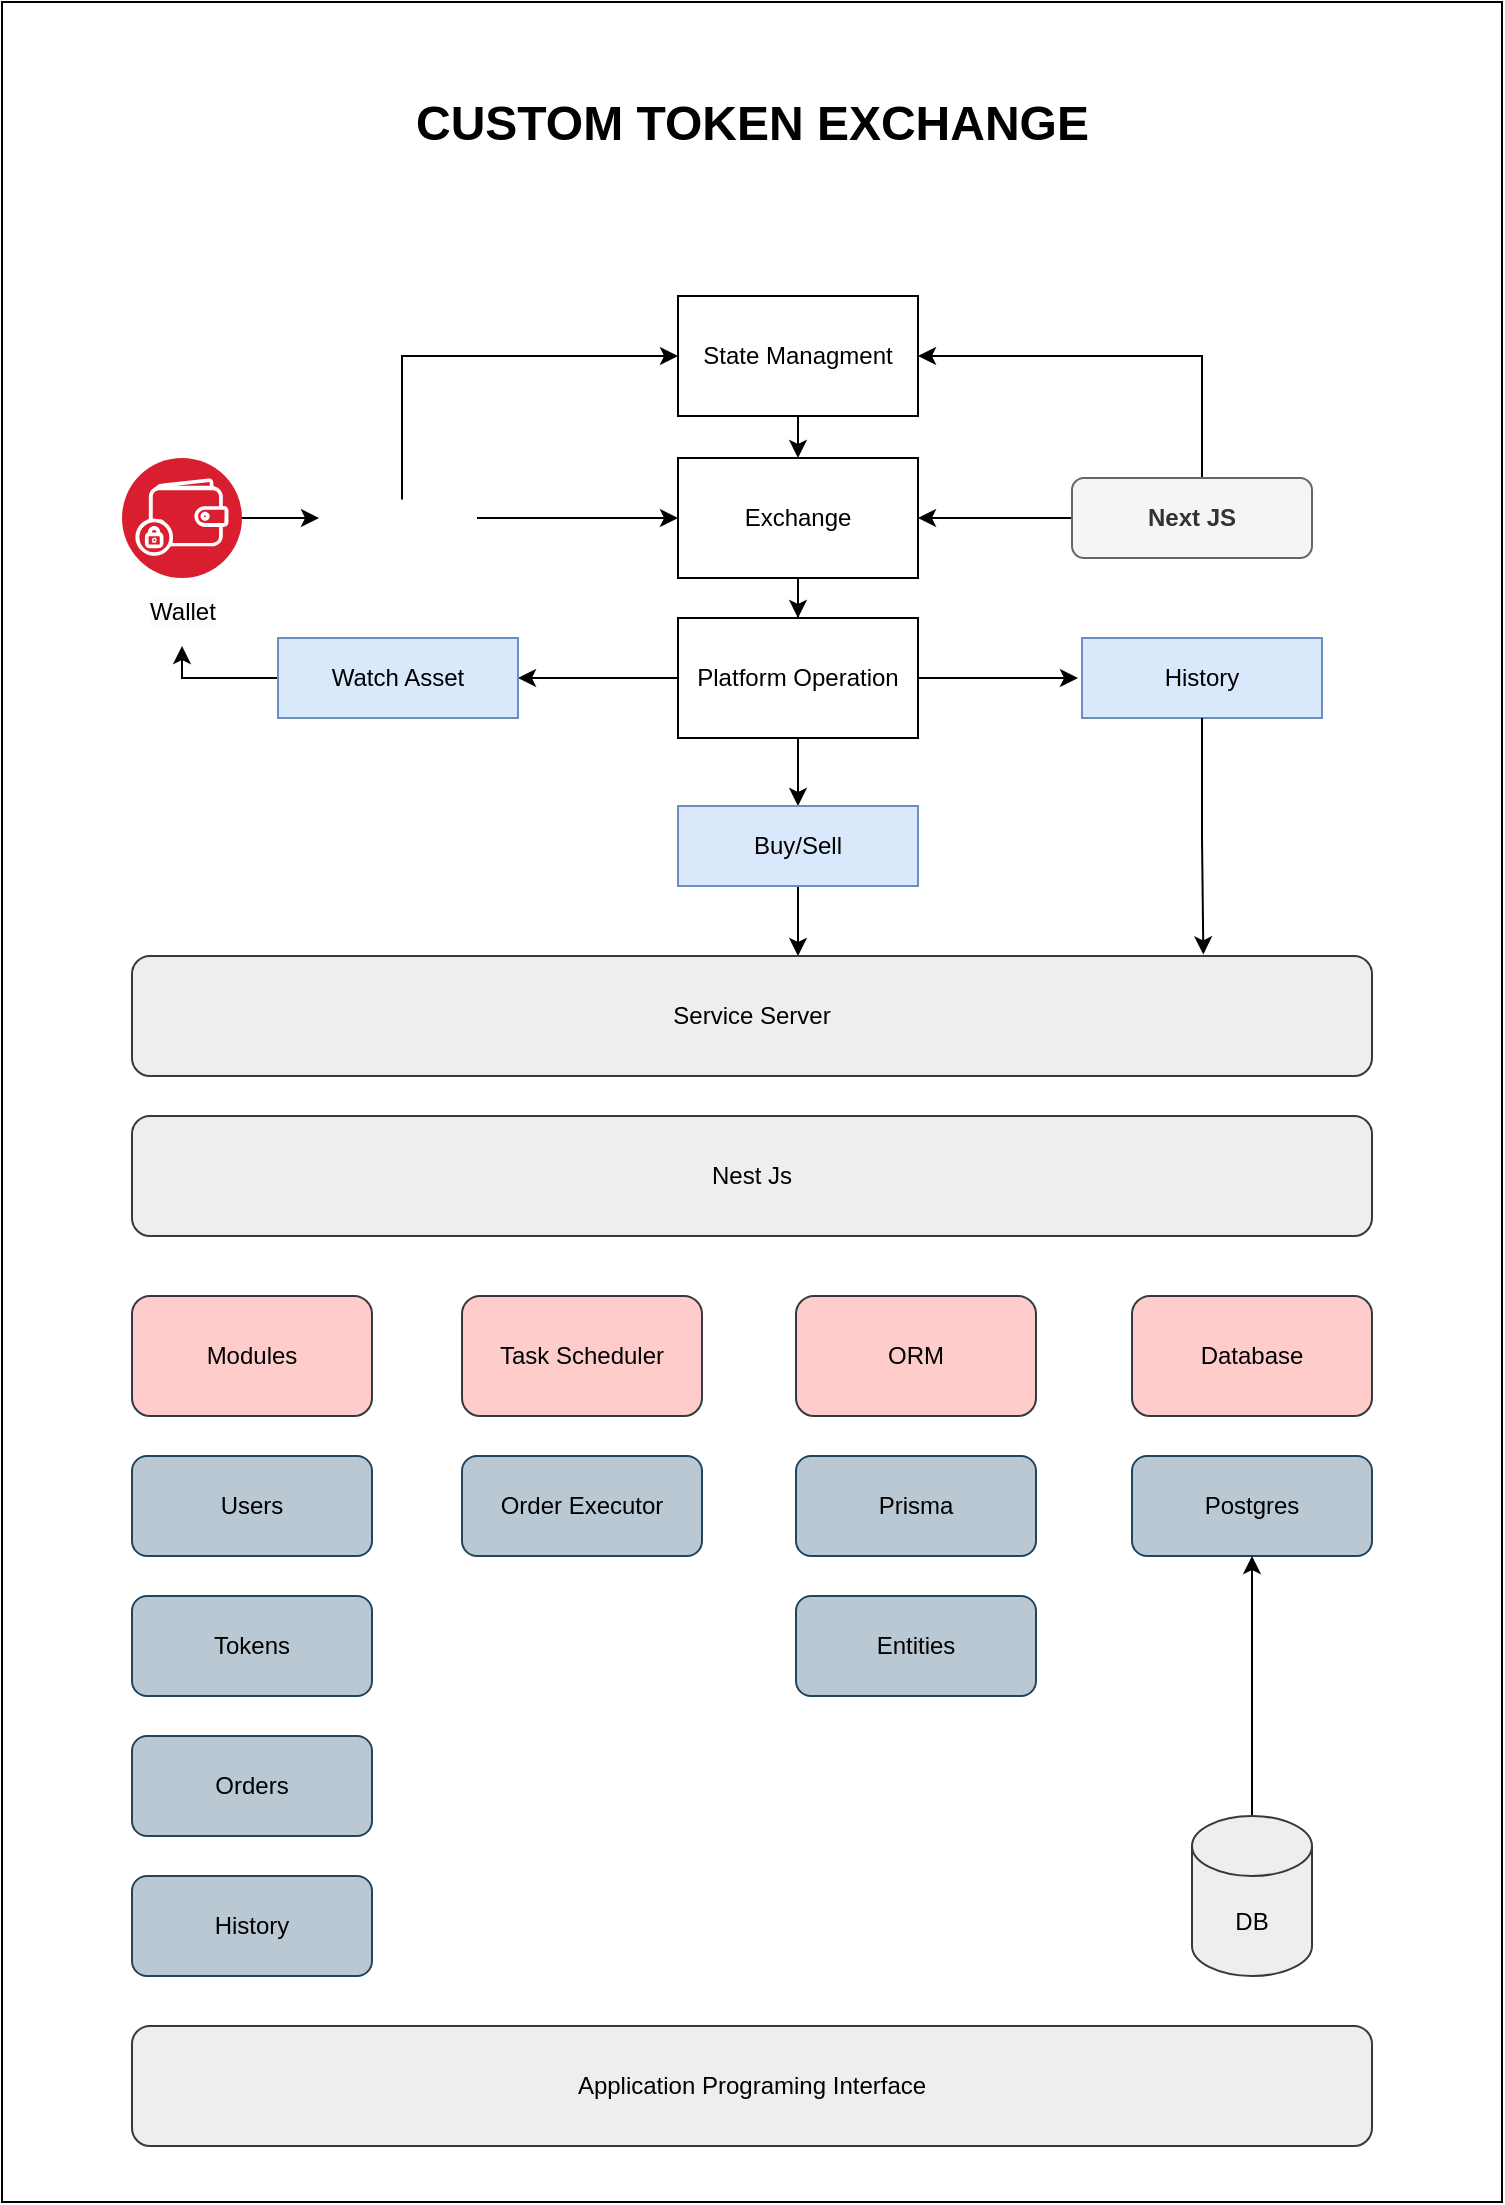 <mxfile version="24.7.17">
  <diagram name="Page-1" id="4DHFi4yc1U27s_IXjOMK">
    <mxGraphModel dx="2785" dy="-825" grid="1" gridSize="10" guides="1" tooltips="1" connect="1" arrows="1" fold="1" page="1" pageScale="1" pageWidth="850" pageHeight="1100" math="0" shadow="0">
      <root>
        <mxCell id="0" />
        <mxCell id="1" parent="0" />
        <mxCell id="IxbIi8sT8XrTpdJx3G0z-127" value="" style="rounded=0;whiteSpace=wrap;html=1;" vertex="1" parent="1">
          <mxGeometry x="50" y="2200" width="750" height="1100" as="geometry" />
        </mxCell>
        <mxCell id="IxbIi8sT8XrTpdJx3G0z-93" value="" style="edgeStyle=orthogonalEdgeStyle;rounded=0;orthogonalLoop=1;jettySize=auto;html=1;" edge="1" parent="1" source="IxbIi8sT8XrTpdJx3G0z-78" target="IxbIi8sT8XrTpdJx3G0z-92">
          <mxGeometry relative="1" as="geometry" />
        </mxCell>
        <mxCell id="IxbIi8sT8XrTpdJx3G0z-78" value="Exchange" style="rounded=0;whiteSpace=wrap;html=1;" vertex="1" parent="1">
          <mxGeometry x="388" y="2428" width="120" height="60" as="geometry" />
        </mxCell>
        <mxCell id="IxbIi8sT8XrTpdJx3G0z-80" value="" style="edgeStyle=orthogonalEdgeStyle;rounded=0;orthogonalLoop=1;jettySize=auto;html=1;" edge="1" parent="1" source="IxbIi8sT8XrTpdJx3G0z-82" target="IxbIi8sT8XrTpdJx3G0z-78">
          <mxGeometry relative="1" as="geometry" />
        </mxCell>
        <mxCell id="IxbIi8sT8XrTpdJx3G0z-79" value="&lt;span style=&quot;color: rgb(0, 0, 0); text-wrap: wrap; background-color: rgb(251, 251, 251);&quot;&gt;Wallet&lt;/span&gt;" style="image;aspect=fixed;perimeter=ellipsePerimeter;html=1;align=center;shadow=0;dashed=0;fontColor=#4277BB;labelBackgroundColor=default;fontSize=12;spacingTop=3;image=img/lib/ibm/blockchain/wallet.svg;" vertex="1" parent="1">
          <mxGeometry x="110" y="2428" width="60" height="60" as="geometry" />
        </mxCell>
        <mxCell id="IxbIi8sT8XrTpdJx3G0z-83" value="" style="edgeStyle=orthogonalEdgeStyle;rounded=0;orthogonalLoop=1;jettySize=auto;html=1;" edge="1" parent="1" source="IxbIi8sT8XrTpdJx3G0z-79" target="IxbIi8sT8XrTpdJx3G0z-82">
          <mxGeometry relative="1" as="geometry">
            <mxPoint x="170" y="2458" as="sourcePoint" />
            <mxPoint x="388" y="2458" as="targetPoint" />
          </mxGeometry>
        </mxCell>
        <mxCell id="IxbIi8sT8XrTpdJx3G0z-123" style="edgeStyle=orthogonalEdgeStyle;rounded=0;orthogonalLoop=1;jettySize=auto;html=1;entryX=0;entryY=0.5;entryDx=0;entryDy=0;" edge="1" parent="1" source="IxbIi8sT8XrTpdJx3G0z-82" target="IxbIi8sT8XrTpdJx3G0z-88">
          <mxGeometry relative="1" as="geometry">
            <Array as="points">
              <mxPoint x="250" y="2377" />
            </Array>
          </mxGeometry>
        </mxCell>
        <mxCell id="IxbIi8sT8XrTpdJx3G0z-82" value="" style="shape=image;verticalLabelPosition=bottom;labelBackgroundColor=default;verticalAlign=top;aspect=fixed;imageAspect=0;image=https://wagmi.sh/logo-dark.svg;" vertex="1" parent="1">
          <mxGeometry x="208.5" y="2448.7" width="79" height="18.59" as="geometry" />
        </mxCell>
        <mxCell id="IxbIi8sT8XrTpdJx3G0z-87" value="" style="edgeStyle=orthogonalEdgeStyle;rounded=0;orthogonalLoop=1;jettySize=auto;html=1;" edge="1" parent="1" source="IxbIi8sT8XrTpdJx3G0z-86" target="IxbIi8sT8XrTpdJx3G0z-78">
          <mxGeometry relative="1" as="geometry" />
        </mxCell>
        <mxCell id="IxbIi8sT8XrTpdJx3G0z-122" style="edgeStyle=orthogonalEdgeStyle;rounded=0;orthogonalLoop=1;jettySize=auto;html=1;entryX=1;entryY=0.5;entryDx=0;entryDy=0;" edge="1" parent="1" source="IxbIi8sT8XrTpdJx3G0z-86" target="IxbIi8sT8XrTpdJx3G0z-88">
          <mxGeometry relative="1" as="geometry">
            <Array as="points">
              <mxPoint x="650" y="2377" />
            </Array>
          </mxGeometry>
        </mxCell>
        <mxCell id="IxbIi8sT8XrTpdJx3G0z-86" value="&lt;b&gt;Next JS&lt;/b&gt;" style="rounded=1;whiteSpace=wrap;html=1;fillColor=#f5f5f5;fontColor=#333333;strokeColor=#666666;" vertex="1" parent="1">
          <mxGeometry x="585" y="2438" width="120" height="40" as="geometry" />
        </mxCell>
        <mxCell id="IxbIi8sT8XrTpdJx3G0z-90" value="" style="edgeStyle=orthogonalEdgeStyle;rounded=0;orthogonalLoop=1;jettySize=auto;html=1;" edge="1" parent="1" source="IxbIi8sT8XrTpdJx3G0z-88" target="IxbIi8sT8XrTpdJx3G0z-78">
          <mxGeometry relative="1" as="geometry" />
        </mxCell>
        <mxCell id="IxbIi8sT8XrTpdJx3G0z-88" value="State Managment" style="rounded=0;whiteSpace=wrap;html=1;" vertex="1" parent="1">
          <mxGeometry x="388" y="2347" width="120" height="60" as="geometry" />
        </mxCell>
        <mxCell id="IxbIi8sT8XrTpdJx3G0z-95" value="" style="edgeStyle=orthogonalEdgeStyle;rounded=0;orthogonalLoop=1;jettySize=auto;html=1;" edge="1" parent="1" source="IxbIi8sT8XrTpdJx3G0z-92" target="IxbIi8sT8XrTpdJx3G0z-94">
          <mxGeometry relative="1" as="geometry" />
        </mxCell>
        <mxCell id="IxbIi8sT8XrTpdJx3G0z-97" value="" style="edgeStyle=orthogonalEdgeStyle;rounded=0;orthogonalLoop=1;jettySize=auto;html=1;" edge="1" parent="1" source="IxbIi8sT8XrTpdJx3G0z-92" target="IxbIi8sT8XrTpdJx3G0z-96">
          <mxGeometry relative="1" as="geometry" />
        </mxCell>
        <mxCell id="IxbIi8sT8XrTpdJx3G0z-99" value="" style="edgeStyle=orthogonalEdgeStyle;rounded=0;orthogonalLoop=1;jettySize=auto;html=1;" edge="1" parent="1" source="IxbIi8sT8XrTpdJx3G0z-92">
          <mxGeometry relative="1" as="geometry">
            <mxPoint x="588" y="2538" as="targetPoint" />
          </mxGeometry>
        </mxCell>
        <mxCell id="IxbIi8sT8XrTpdJx3G0z-92" value="Platform Operation" style="whiteSpace=wrap;html=1;rounded=0;" vertex="1" parent="1">
          <mxGeometry x="388" y="2508" width="120" height="60" as="geometry" />
        </mxCell>
        <mxCell id="IxbIi8sT8XrTpdJx3G0z-104" style="edgeStyle=orthogonalEdgeStyle;rounded=0;orthogonalLoop=1;jettySize=auto;html=1;" edge="1" parent="1" source="IxbIi8sT8XrTpdJx3G0z-94">
          <mxGeometry relative="1" as="geometry">
            <mxPoint x="140" y="2522" as="targetPoint" />
            <Array as="points">
              <mxPoint x="140" y="2538" />
            </Array>
          </mxGeometry>
        </mxCell>
        <mxCell id="IxbIi8sT8XrTpdJx3G0z-94" value="Watch Asset" style="whiteSpace=wrap;html=1;rounded=0;fillColor=#dae8fc;strokeColor=#6c8ebf;" vertex="1" parent="1">
          <mxGeometry x="188" y="2518" width="120" height="40" as="geometry" />
        </mxCell>
        <mxCell id="IxbIi8sT8XrTpdJx3G0z-102" value="" style="edgeStyle=orthogonalEdgeStyle;rounded=0;orthogonalLoop=1;jettySize=auto;html=1;" edge="1" parent="1" source="IxbIi8sT8XrTpdJx3G0z-96" target="IxbIi8sT8XrTpdJx3G0z-101">
          <mxGeometry relative="1" as="geometry">
            <Array as="points">
              <mxPoint x="448" y="2672" />
              <mxPoint x="448" y="2672" />
            </Array>
          </mxGeometry>
        </mxCell>
        <mxCell id="IxbIi8sT8XrTpdJx3G0z-96" value="Buy/Sell" style="whiteSpace=wrap;html=1;rounded=0;fillColor=#dae8fc;strokeColor=#6c8ebf;" vertex="1" parent="1">
          <mxGeometry x="388" y="2602" width="120" height="40" as="geometry" />
        </mxCell>
        <mxCell id="IxbIi8sT8XrTpdJx3G0z-100" value="History" style="whiteSpace=wrap;html=1;rounded=0;fillColor=#dae8fc;strokeColor=#6c8ebf;" vertex="1" parent="1">
          <mxGeometry x="590" y="2518" width="120" height="40" as="geometry" />
        </mxCell>
        <mxCell id="IxbIi8sT8XrTpdJx3G0z-101" value="Service Server" style="rounded=1;whiteSpace=wrap;html=1;fillColor=#eeeeee;strokeColor=#36393d;" vertex="1" parent="1">
          <mxGeometry x="115" y="2677" width="620" height="60" as="geometry" />
        </mxCell>
        <mxCell id="IxbIi8sT8XrTpdJx3G0z-105" style="edgeStyle=orthogonalEdgeStyle;rounded=0;orthogonalLoop=1;jettySize=auto;html=1;entryX=0.864;entryY=-0.013;entryDx=0;entryDy=0;entryPerimeter=0;" edge="1" parent="1" source="IxbIi8sT8XrTpdJx3G0z-100" target="IxbIi8sT8XrTpdJx3G0z-101">
          <mxGeometry relative="1" as="geometry" />
        </mxCell>
        <mxCell id="IxbIi8sT8XrTpdJx3G0z-106" value="Nest Js" style="rounded=1;whiteSpace=wrap;html=1;fillColor=#eeeeee;strokeColor=#36393d;" vertex="1" parent="1">
          <mxGeometry x="115" y="2757" width="620" height="60" as="geometry" />
        </mxCell>
        <mxCell id="IxbIi8sT8XrTpdJx3G0z-107" value="Modules" style="rounded=1;whiteSpace=wrap;html=1;fillColor=#ffcccc;strokeColor=#36393d;" vertex="1" parent="1">
          <mxGeometry x="115" y="2847" width="120" height="60" as="geometry" />
        </mxCell>
        <mxCell id="IxbIi8sT8XrTpdJx3G0z-108" value="Task Scheduler" style="rounded=1;whiteSpace=wrap;html=1;fillColor=#ffcccc;strokeColor=#36393d;" vertex="1" parent="1">
          <mxGeometry x="280" y="2847" width="120" height="60" as="geometry" />
        </mxCell>
        <mxCell id="IxbIi8sT8XrTpdJx3G0z-109" value="ORM" style="rounded=1;whiteSpace=wrap;html=1;fillColor=#ffcccc;strokeColor=#36393d;" vertex="1" parent="1">
          <mxGeometry x="447" y="2847" width="120" height="60" as="geometry" />
        </mxCell>
        <mxCell id="IxbIi8sT8XrTpdJx3G0z-110" value="Database" style="rounded=1;whiteSpace=wrap;html=1;fillColor=#ffcccc;strokeColor=#36393d;" vertex="1" parent="1">
          <mxGeometry x="615" y="2847" width="120" height="60" as="geometry" />
        </mxCell>
        <mxCell id="IxbIi8sT8XrTpdJx3G0z-111" value="Order Executor" style="rounded=1;whiteSpace=wrap;html=1;fillColor=#bac8d3;strokeColor=#23445d;" vertex="1" parent="1">
          <mxGeometry x="280" y="2927" width="120" height="50" as="geometry" />
        </mxCell>
        <mxCell id="IxbIi8sT8XrTpdJx3G0z-112" value="Users" style="rounded=1;whiteSpace=wrap;html=1;fillColor=#bac8d3;strokeColor=#23445d;" vertex="1" parent="1">
          <mxGeometry x="115" y="2927" width="120" height="50" as="geometry" />
        </mxCell>
        <mxCell id="IxbIi8sT8XrTpdJx3G0z-113" value="Tokens" style="rounded=1;whiteSpace=wrap;html=1;fillColor=#bac8d3;strokeColor=#23445d;" vertex="1" parent="1">
          <mxGeometry x="115" y="2997" width="120" height="50" as="geometry" />
        </mxCell>
        <mxCell id="IxbIi8sT8XrTpdJx3G0z-114" value="Orders" style="rounded=1;whiteSpace=wrap;html=1;fillColor=#bac8d3;strokeColor=#23445d;" vertex="1" parent="1">
          <mxGeometry x="115" y="3067" width="120" height="50" as="geometry" />
        </mxCell>
        <mxCell id="IxbIi8sT8XrTpdJx3G0z-115" value="History" style="rounded=1;whiteSpace=wrap;html=1;fillColor=#bac8d3;strokeColor=#23445d;" vertex="1" parent="1">
          <mxGeometry x="115" y="3137" width="120" height="50" as="geometry" />
        </mxCell>
        <mxCell id="IxbIi8sT8XrTpdJx3G0z-116" value="Prisma" style="rounded=1;whiteSpace=wrap;html=1;fillColor=#bac8d3;strokeColor=#23445d;" vertex="1" parent="1">
          <mxGeometry x="447" y="2927" width="120" height="50" as="geometry" />
        </mxCell>
        <mxCell id="IxbIi8sT8XrTpdJx3G0z-117" value="Postgres" style="rounded=1;whiteSpace=wrap;html=1;fillColor=#bac8d3;strokeColor=#23445d;" vertex="1" parent="1">
          <mxGeometry x="615" y="2927" width="120" height="50" as="geometry" />
        </mxCell>
        <mxCell id="IxbIi8sT8XrTpdJx3G0z-119" value="" style="edgeStyle=orthogonalEdgeStyle;rounded=0;orthogonalLoop=1;jettySize=auto;html=1;" edge="1" parent="1" source="IxbIi8sT8XrTpdJx3G0z-118" target="IxbIi8sT8XrTpdJx3G0z-117">
          <mxGeometry relative="1" as="geometry" />
        </mxCell>
        <mxCell id="IxbIi8sT8XrTpdJx3G0z-118" value="DB" style="shape=cylinder3;whiteSpace=wrap;html=1;boundedLbl=1;backgroundOutline=1;size=15;fillColor=#eeeeee;strokeColor=#36393d;" vertex="1" parent="1">
          <mxGeometry x="645" y="3107" width="60" height="80" as="geometry" />
        </mxCell>
        <mxCell id="IxbIi8sT8XrTpdJx3G0z-120" value="Entities" style="rounded=1;whiteSpace=wrap;html=1;fillColor=#bac8d3;strokeColor=#23445d;" vertex="1" parent="1">
          <mxGeometry x="447" y="2997" width="120" height="50" as="geometry" />
        </mxCell>
        <mxCell id="IxbIi8sT8XrTpdJx3G0z-124" value="Application Programing Interface" style="rounded=1;whiteSpace=wrap;html=1;fillColor=#eeeeee;strokeColor=#36393d;" vertex="1" parent="1">
          <mxGeometry x="115" y="3212" width="620" height="60" as="geometry" />
        </mxCell>
        <mxCell id="IxbIi8sT8XrTpdJx3G0z-125" value="&lt;h1 style=&quot;margin-top: 0px;&quot;&gt;CUSTOM TOKEN EXCHANGE&lt;/h1&gt;" style="text;html=1;whiteSpace=wrap;overflow=hidden;rounded=0;" vertex="1" parent="1">
          <mxGeometry x="255" y="2240" width="340" height="50" as="geometry" />
        </mxCell>
      </root>
    </mxGraphModel>
  </diagram>
</mxfile>

